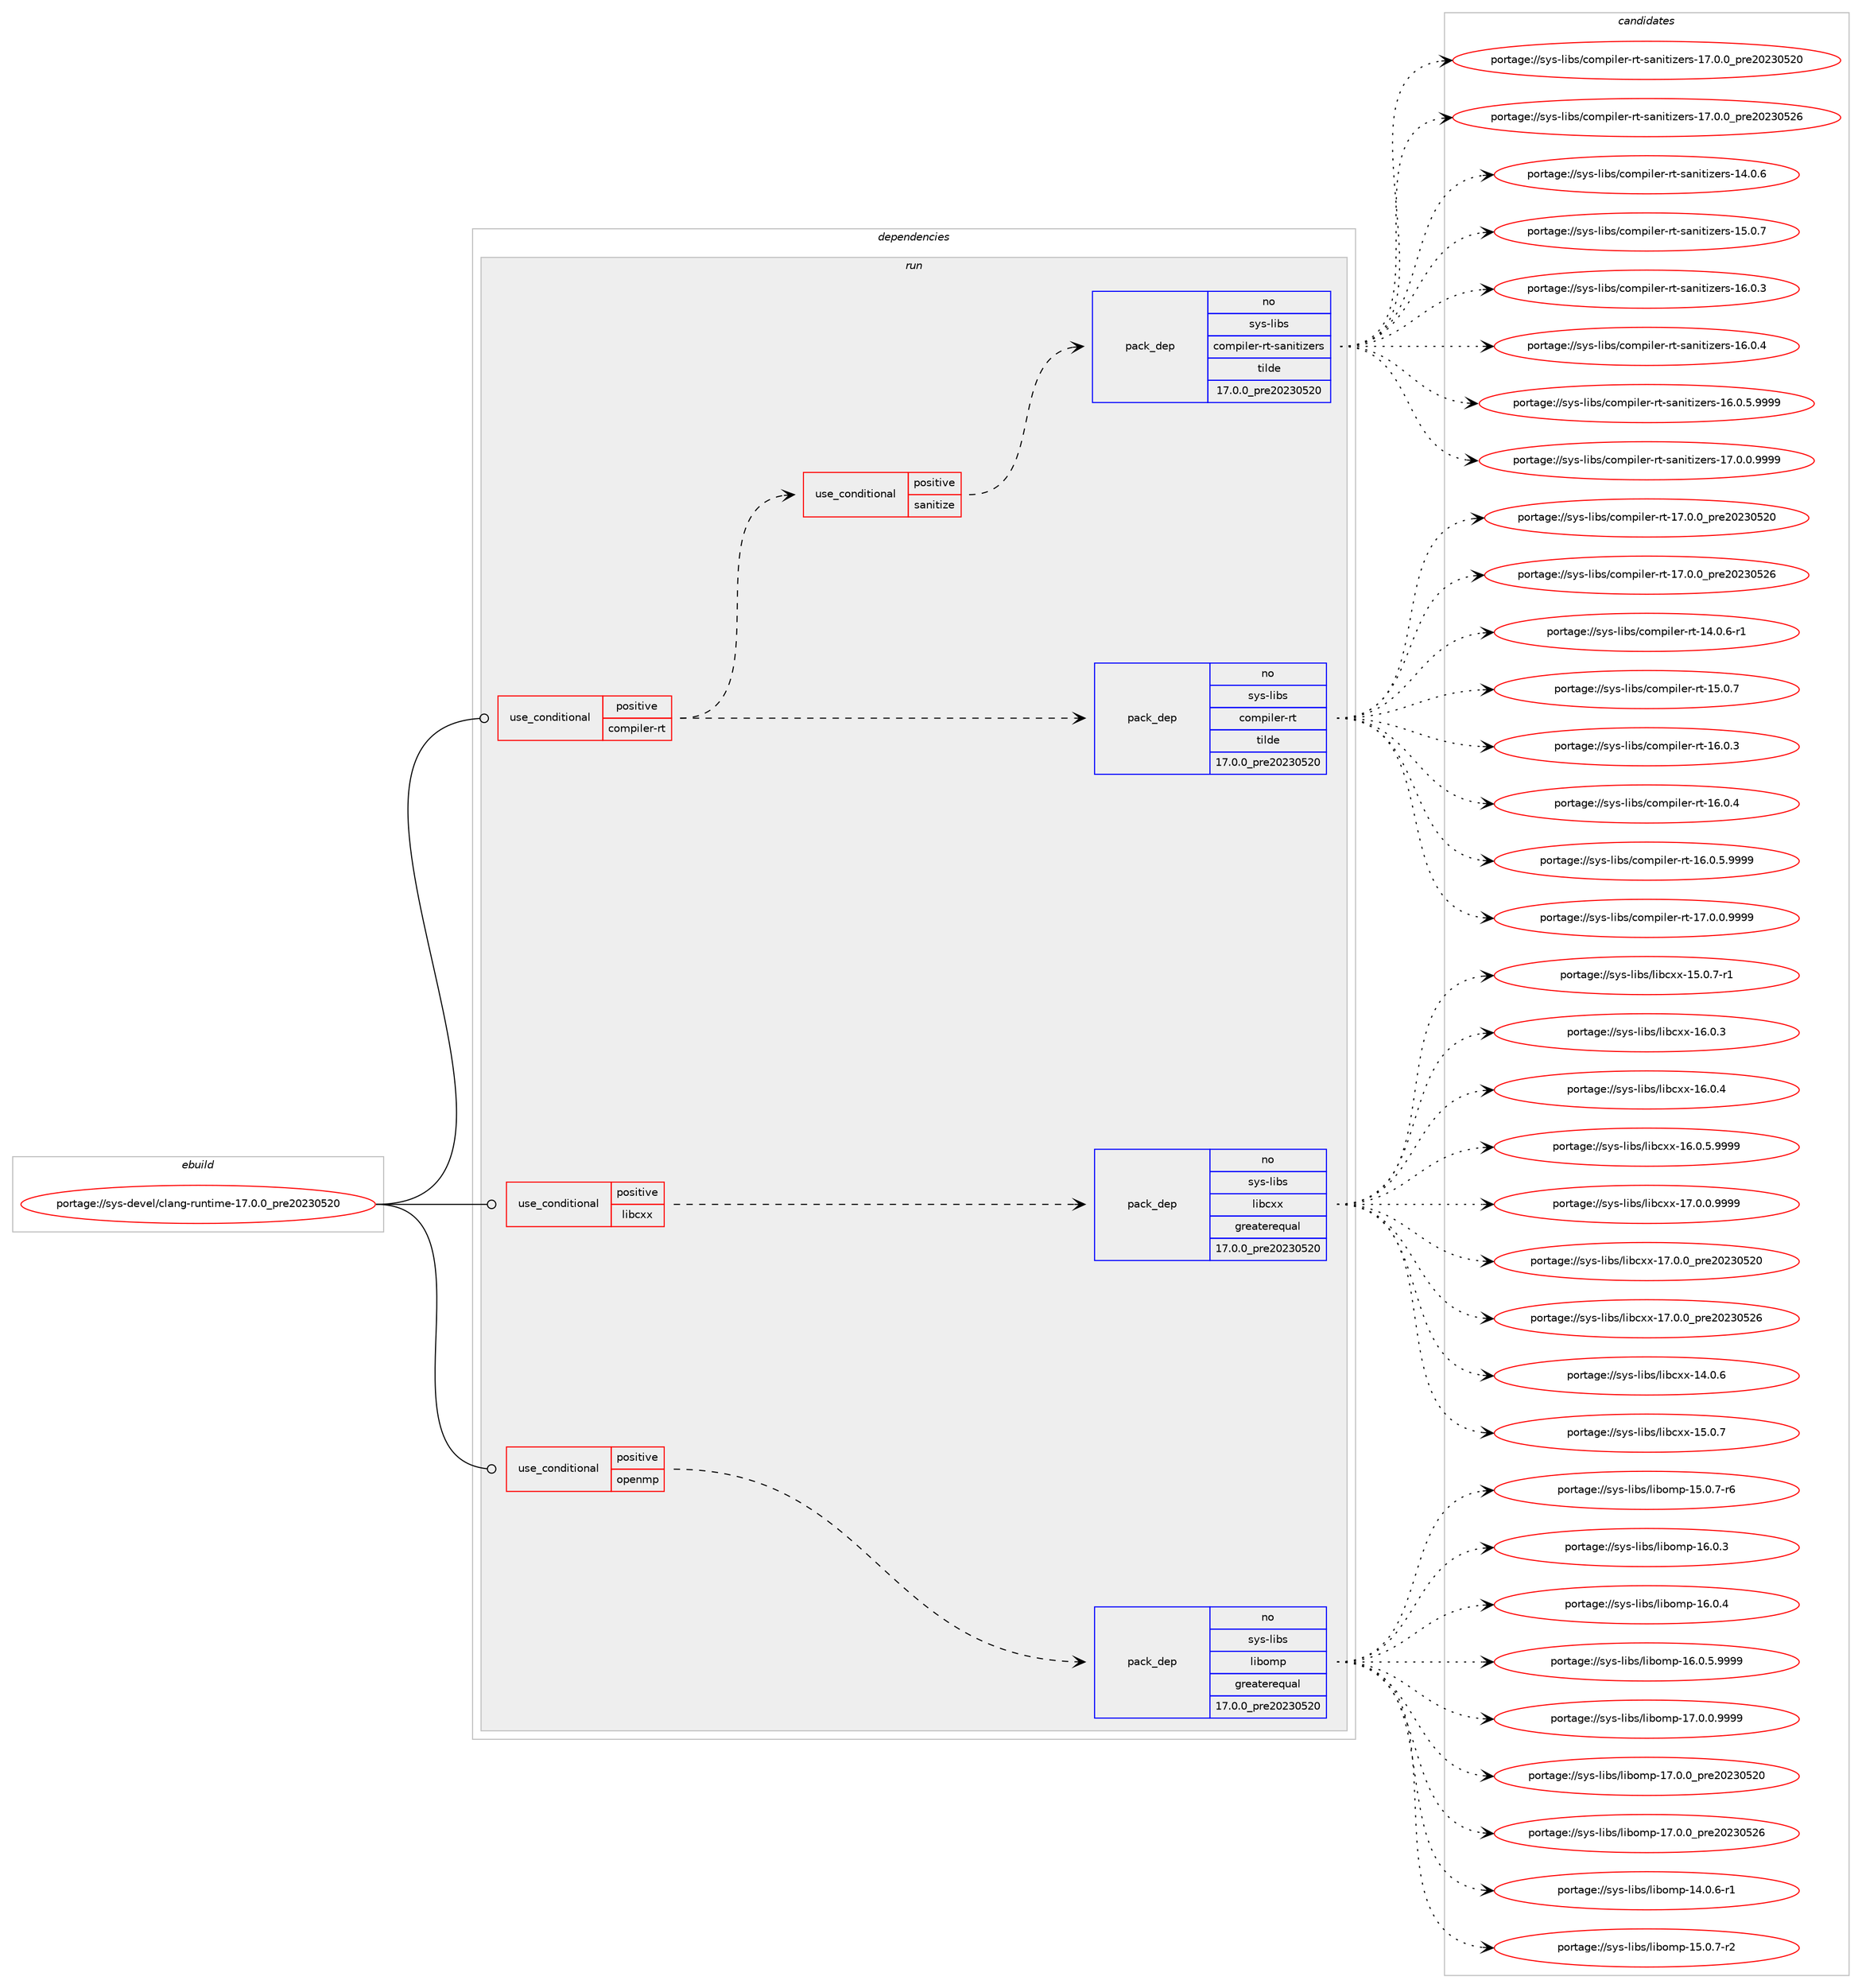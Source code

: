digraph prolog {

# *************
# Graph options
# *************

newrank=true;
concentrate=true;
compound=true;
graph [rankdir=LR,fontname=Helvetica,fontsize=10,ranksep=1.5];#, ranksep=2.5, nodesep=0.2];
edge  [arrowhead=vee];
node  [fontname=Helvetica,fontsize=10];

# **********
# The ebuild
# **********

subgraph cluster_leftcol {
color=gray;
label=<<i>ebuild</i>>;
id [label="portage://sys-devel/clang-runtime-17.0.0_pre20230520", color=red, width=4, href="../sys-devel/clang-runtime-17.0.0_pre20230520.svg"];
}

# ****************
# The dependencies
# ****************

subgraph cluster_midcol {
color=gray;
label=<<i>dependencies</i>>;
subgraph cluster_compile {
fillcolor="#eeeeee";
style=filled;
label=<<i>compile</i>>;
}
subgraph cluster_compileandrun {
fillcolor="#eeeeee";
style=filled;
label=<<i>compile and run</i>>;
}
subgraph cluster_run {
fillcolor="#eeeeee";
style=filled;
label=<<i>run</i>>;
subgraph cond707 {
dependency1149 [label=<<TABLE BORDER="0" CELLBORDER="1" CELLSPACING="0" CELLPADDING="4"><TR><TD ROWSPAN="3" CELLPADDING="10">use_conditional</TD></TR><TR><TD>positive</TD></TR><TR><TD>compiler-rt</TD></TR></TABLE>>, shape=none, color=red];
subgraph pack431 {
dependency1150 [label=<<TABLE BORDER="0" CELLBORDER="1" CELLSPACING="0" CELLPADDING="4" WIDTH="220"><TR><TD ROWSPAN="6" CELLPADDING="30">pack_dep</TD></TR><TR><TD WIDTH="110">no</TD></TR><TR><TD>sys-libs</TD></TR><TR><TD>compiler-rt</TD></TR><TR><TD>tilde</TD></TR><TR><TD>17.0.0_pre20230520</TD></TR></TABLE>>, shape=none, color=blue];
}
dependency1149:e -> dependency1150:w [weight=20,style="dashed",arrowhead="vee"];
subgraph cond708 {
dependency1151 [label=<<TABLE BORDER="0" CELLBORDER="1" CELLSPACING="0" CELLPADDING="4"><TR><TD ROWSPAN="3" CELLPADDING="10">use_conditional</TD></TR><TR><TD>positive</TD></TR><TR><TD>sanitize</TD></TR></TABLE>>, shape=none, color=red];
subgraph pack432 {
dependency1152 [label=<<TABLE BORDER="0" CELLBORDER="1" CELLSPACING="0" CELLPADDING="4" WIDTH="220"><TR><TD ROWSPAN="6" CELLPADDING="30">pack_dep</TD></TR><TR><TD WIDTH="110">no</TD></TR><TR><TD>sys-libs</TD></TR><TR><TD>compiler-rt-sanitizers</TD></TR><TR><TD>tilde</TD></TR><TR><TD>17.0.0_pre20230520</TD></TR></TABLE>>, shape=none, color=blue];
}
dependency1151:e -> dependency1152:w [weight=20,style="dashed",arrowhead="vee"];
}
dependency1149:e -> dependency1151:w [weight=20,style="dashed",arrowhead="vee"];
}
id:e -> dependency1149:w [weight=20,style="solid",arrowhead="odot"];
subgraph cond709 {
dependency1153 [label=<<TABLE BORDER="0" CELLBORDER="1" CELLSPACING="0" CELLPADDING="4"><TR><TD ROWSPAN="3" CELLPADDING="10">use_conditional</TD></TR><TR><TD>positive</TD></TR><TR><TD>libcxx</TD></TR></TABLE>>, shape=none, color=red];
subgraph pack433 {
dependency1154 [label=<<TABLE BORDER="0" CELLBORDER="1" CELLSPACING="0" CELLPADDING="4" WIDTH="220"><TR><TD ROWSPAN="6" CELLPADDING="30">pack_dep</TD></TR><TR><TD WIDTH="110">no</TD></TR><TR><TD>sys-libs</TD></TR><TR><TD>libcxx</TD></TR><TR><TD>greaterequal</TD></TR><TR><TD>17.0.0_pre20230520</TD></TR></TABLE>>, shape=none, color=blue];
}
dependency1153:e -> dependency1154:w [weight=20,style="dashed",arrowhead="vee"];
}
id:e -> dependency1153:w [weight=20,style="solid",arrowhead="odot"];
subgraph cond710 {
dependency1155 [label=<<TABLE BORDER="0" CELLBORDER="1" CELLSPACING="0" CELLPADDING="4"><TR><TD ROWSPAN="3" CELLPADDING="10">use_conditional</TD></TR><TR><TD>positive</TD></TR><TR><TD>openmp</TD></TR></TABLE>>, shape=none, color=red];
subgraph pack434 {
dependency1156 [label=<<TABLE BORDER="0" CELLBORDER="1" CELLSPACING="0" CELLPADDING="4" WIDTH="220"><TR><TD ROWSPAN="6" CELLPADDING="30">pack_dep</TD></TR><TR><TD WIDTH="110">no</TD></TR><TR><TD>sys-libs</TD></TR><TR><TD>libomp</TD></TR><TR><TD>greaterequal</TD></TR><TR><TD>17.0.0_pre20230520</TD></TR></TABLE>>, shape=none, color=blue];
}
dependency1155:e -> dependency1156:w [weight=20,style="dashed",arrowhead="vee"];
}
id:e -> dependency1155:w [weight=20,style="solid",arrowhead="odot"];
}
}

# **************
# The candidates
# **************

subgraph cluster_choices {
rank=same;
color=gray;
label=<<i>candidates</i>>;

subgraph choice431 {
color=black;
nodesep=1;
choice1151211154510810598115479911110911210510810111445114116454952464846544511449 [label="portage://sys-libs/compiler-rt-14.0.6-r1", color=red, width=4,href="../sys-libs/compiler-rt-14.0.6-r1.svg"];
choice115121115451081059811547991111091121051081011144511411645495346484655 [label="portage://sys-libs/compiler-rt-15.0.7", color=red, width=4,href="../sys-libs/compiler-rt-15.0.7.svg"];
choice115121115451081059811547991111091121051081011144511411645495446484651 [label="portage://sys-libs/compiler-rt-16.0.3", color=red, width=4,href="../sys-libs/compiler-rt-16.0.3.svg"];
choice115121115451081059811547991111091121051081011144511411645495446484652 [label="portage://sys-libs/compiler-rt-16.0.4", color=red, width=4,href="../sys-libs/compiler-rt-16.0.4.svg"];
choice1151211154510810598115479911110911210510810111445114116454954464846534657575757 [label="portage://sys-libs/compiler-rt-16.0.5.9999", color=red, width=4,href="../sys-libs/compiler-rt-16.0.5.9999.svg"];
choice1151211154510810598115479911110911210510810111445114116454955464846484657575757 [label="portage://sys-libs/compiler-rt-17.0.0.9999", color=red, width=4,href="../sys-libs/compiler-rt-17.0.0.9999.svg"];
choice115121115451081059811547991111091121051081011144511411645495546484648951121141015048505148535048 [label="portage://sys-libs/compiler-rt-17.0.0_pre20230520", color=red, width=4,href="../sys-libs/compiler-rt-17.0.0_pre20230520.svg"];
choice115121115451081059811547991111091121051081011144511411645495546484648951121141015048505148535054 [label="portage://sys-libs/compiler-rt-17.0.0_pre20230526", color=red, width=4,href="../sys-libs/compiler-rt-17.0.0_pre20230526.svg"];
dependency1150:e -> choice1151211154510810598115479911110911210510810111445114116454952464846544511449:w [style=dotted,weight="100"];
dependency1150:e -> choice115121115451081059811547991111091121051081011144511411645495346484655:w [style=dotted,weight="100"];
dependency1150:e -> choice115121115451081059811547991111091121051081011144511411645495446484651:w [style=dotted,weight="100"];
dependency1150:e -> choice115121115451081059811547991111091121051081011144511411645495446484652:w [style=dotted,weight="100"];
dependency1150:e -> choice1151211154510810598115479911110911210510810111445114116454954464846534657575757:w [style=dotted,weight="100"];
dependency1150:e -> choice1151211154510810598115479911110911210510810111445114116454955464846484657575757:w [style=dotted,weight="100"];
dependency1150:e -> choice115121115451081059811547991111091121051081011144511411645495546484648951121141015048505148535048:w [style=dotted,weight="100"];
dependency1150:e -> choice115121115451081059811547991111091121051081011144511411645495546484648951121141015048505148535054:w [style=dotted,weight="100"];
}
subgraph choice432 {
color=black;
nodesep=1;
choice1151211154510810598115479911110911210510810111445114116451159711010511610512210111411545495246484654 [label="portage://sys-libs/compiler-rt-sanitizers-14.0.6", color=red, width=4,href="../sys-libs/compiler-rt-sanitizers-14.0.6.svg"];
choice1151211154510810598115479911110911210510810111445114116451159711010511610512210111411545495346484655 [label="portage://sys-libs/compiler-rt-sanitizers-15.0.7", color=red, width=4,href="../sys-libs/compiler-rt-sanitizers-15.0.7.svg"];
choice1151211154510810598115479911110911210510810111445114116451159711010511610512210111411545495446484651 [label="portage://sys-libs/compiler-rt-sanitizers-16.0.3", color=red, width=4,href="../sys-libs/compiler-rt-sanitizers-16.0.3.svg"];
choice1151211154510810598115479911110911210510810111445114116451159711010511610512210111411545495446484652 [label="portage://sys-libs/compiler-rt-sanitizers-16.0.4", color=red, width=4,href="../sys-libs/compiler-rt-sanitizers-16.0.4.svg"];
choice11512111545108105981154799111109112105108101114451141164511597110105116105122101114115454954464846534657575757 [label="portage://sys-libs/compiler-rt-sanitizers-16.0.5.9999", color=red, width=4,href="../sys-libs/compiler-rt-sanitizers-16.0.5.9999.svg"];
choice11512111545108105981154799111109112105108101114451141164511597110105116105122101114115454955464846484657575757 [label="portage://sys-libs/compiler-rt-sanitizers-17.0.0.9999", color=red, width=4,href="../sys-libs/compiler-rt-sanitizers-17.0.0.9999.svg"];
choice1151211154510810598115479911110911210510810111445114116451159711010511610512210111411545495546484648951121141015048505148535048 [label="portage://sys-libs/compiler-rt-sanitizers-17.0.0_pre20230520", color=red, width=4,href="../sys-libs/compiler-rt-sanitizers-17.0.0_pre20230520.svg"];
choice1151211154510810598115479911110911210510810111445114116451159711010511610512210111411545495546484648951121141015048505148535054 [label="portage://sys-libs/compiler-rt-sanitizers-17.0.0_pre20230526", color=red, width=4,href="../sys-libs/compiler-rt-sanitizers-17.0.0_pre20230526.svg"];
dependency1152:e -> choice1151211154510810598115479911110911210510810111445114116451159711010511610512210111411545495246484654:w [style=dotted,weight="100"];
dependency1152:e -> choice1151211154510810598115479911110911210510810111445114116451159711010511610512210111411545495346484655:w [style=dotted,weight="100"];
dependency1152:e -> choice1151211154510810598115479911110911210510810111445114116451159711010511610512210111411545495446484651:w [style=dotted,weight="100"];
dependency1152:e -> choice1151211154510810598115479911110911210510810111445114116451159711010511610512210111411545495446484652:w [style=dotted,weight="100"];
dependency1152:e -> choice11512111545108105981154799111109112105108101114451141164511597110105116105122101114115454954464846534657575757:w [style=dotted,weight="100"];
dependency1152:e -> choice11512111545108105981154799111109112105108101114451141164511597110105116105122101114115454955464846484657575757:w [style=dotted,weight="100"];
dependency1152:e -> choice1151211154510810598115479911110911210510810111445114116451159711010511610512210111411545495546484648951121141015048505148535048:w [style=dotted,weight="100"];
dependency1152:e -> choice1151211154510810598115479911110911210510810111445114116451159711010511610512210111411545495546484648951121141015048505148535054:w [style=dotted,weight="100"];
}
subgraph choice433 {
color=black;
nodesep=1;
choice115121115451081059811547108105989912012045495246484654 [label="portage://sys-libs/libcxx-14.0.6", color=red, width=4,href="../sys-libs/libcxx-14.0.6.svg"];
choice115121115451081059811547108105989912012045495346484655 [label="portage://sys-libs/libcxx-15.0.7", color=red, width=4,href="../sys-libs/libcxx-15.0.7.svg"];
choice1151211154510810598115471081059899120120454953464846554511449 [label="portage://sys-libs/libcxx-15.0.7-r1", color=red, width=4,href="../sys-libs/libcxx-15.0.7-r1.svg"];
choice115121115451081059811547108105989912012045495446484651 [label="portage://sys-libs/libcxx-16.0.3", color=red, width=4,href="../sys-libs/libcxx-16.0.3.svg"];
choice115121115451081059811547108105989912012045495446484652 [label="portage://sys-libs/libcxx-16.0.4", color=red, width=4,href="../sys-libs/libcxx-16.0.4.svg"];
choice1151211154510810598115471081059899120120454954464846534657575757 [label="portage://sys-libs/libcxx-16.0.5.9999", color=red, width=4,href="../sys-libs/libcxx-16.0.5.9999.svg"];
choice1151211154510810598115471081059899120120454955464846484657575757 [label="portage://sys-libs/libcxx-17.0.0.9999", color=red, width=4,href="../sys-libs/libcxx-17.0.0.9999.svg"];
choice115121115451081059811547108105989912012045495546484648951121141015048505148535048 [label="portage://sys-libs/libcxx-17.0.0_pre20230520", color=red, width=4,href="../sys-libs/libcxx-17.0.0_pre20230520.svg"];
choice115121115451081059811547108105989912012045495546484648951121141015048505148535054 [label="portage://sys-libs/libcxx-17.0.0_pre20230526", color=red, width=4,href="../sys-libs/libcxx-17.0.0_pre20230526.svg"];
dependency1154:e -> choice115121115451081059811547108105989912012045495246484654:w [style=dotted,weight="100"];
dependency1154:e -> choice115121115451081059811547108105989912012045495346484655:w [style=dotted,weight="100"];
dependency1154:e -> choice1151211154510810598115471081059899120120454953464846554511449:w [style=dotted,weight="100"];
dependency1154:e -> choice115121115451081059811547108105989912012045495446484651:w [style=dotted,weight="100"];
dependency1154:e -> choice115121115451081059811547108105989912012045495446484652:w [style=dotted,weight="100"];
dependency1154:e -> choice1151211154510810598115471081059899120120454954464846534657575757:w [style=dotted,weight="100"];
dependency1154:e -> choice1151211154510810598115471081059899120120454955464846484657575757:w [style=dotted,weight="100"];
dependency1154:e -> choice115121115451081059811547108105989912012045495546484648951121141015048505148535048:w [style=dotted,weight="100"];
dependency1154:e -> choice115121115451081059811547108105989912012045495546484648951121141015048505148535054:w [style=dotted,weight="100"];
}
subgraph choice434 {
color=black;
nodesep=1;
choice11512111545108105981154710810598111109112454952464846544511449 [label="portage://sys-libs/libomp-14.0.6-r1", color=red, width=4,href="../sys-libs/libomp-14.0.6-r1.svg"];
choice11512111545108105981154710810598111109112454953464846554511450 [label="portage://sys-libs/libomp-15.0.7-r2", color=red, width=4,href="../sys-libs/libomp-15.0.7-r2.svg"];
choice11512111545108105981154710810598111109112454953464846554511454 [label="portage://sys-libs/libomp-15.0.7-r6", color=red, width=4,href="../sys-libs/libomp-15.0.7-r6.svg"];
choice1151211154510810598115471081059811110911245495446484651 [label="portage://sys-libs/libomp-16.0.3", color=red, width=4,href="../sys-libs/libomp-16.0.3.svg"];
choice1151211154510810598115471081059811110911245495446484652 [label="portage://sys-libs/libomp-16.0.4", color=red, width=4,href="../sys-libs/libomp-16.0.4.svg"];
choice11512111545108105981154710810598111109112454954464846534657575757 [label="portage://sys-libs/libomp-16.0.5.9999", color=red, width=4,href="../sys-libs/libomp-16.0.5.9999.svg"];
choice11512111545108105981154710810598111109112454955464846484657575757 [label="portage://sys-libs/libomp-17.0.0.9999", color=red, width=4,href="../sys-libs/libomp-17.0.0.9999.svg"];
choice1151211154510810598115471081059811110911245495546484648951121141015048505148535048 [label="portage://sys-libs/libomp-17.0.0_pre20230520", color=red, width=4,href="../sys-libs/libomp-17.0.0_pre20230520.svg"];
choice1151211154510810598115471081059811110911245495546484648951121141015048505148535054 [label="portage://sys-libs/libomp-17.0.0_pre20230526", color=red, width=4,href="../sys-libs/libomp-17.0.0_pre20230526.svg"];
dependency1156:e -> choice11512111545108105981154710810598111109112454952464846544511449:w [style=dotted,weight="100"];
dependency1156:e -> choice11512111545108105981154710810598111109112454953464846554511450:w [style=dotted,weight="100"];
dependency1156:e -> choice11512111545108105981154710810598111109112454953464846554511454:w [style=dotted,weight="100"];
dependency1156:e -> choice1151211154510810598115471081059811110911245495446484651:w [style=dotted,weight="100"];
dependency1156:e -> choice1151211154510810598115471081059811110911245495446484652:w [style=dotted,weight="100"];
dependency1156:e -> choice11512111545108105981154710810598111109112454954464846534657575757:w [style=dotted,weight="100"];
dependency1156:e -> choice11512111545108105981154710810598111109112454955464846484657575757:w [style=dotted,weight="100"];
dependency1156:e -> choice1151211154510810598115471081059811110911245495546484648951121141015048505148535048:w [style=dotted,weight="100"];
dependency1156:e -> choice1151211154510810598115471081059811110911245495546484648951121141015048505148535054:w [style=dotted,weight="100"];
}
}

}
